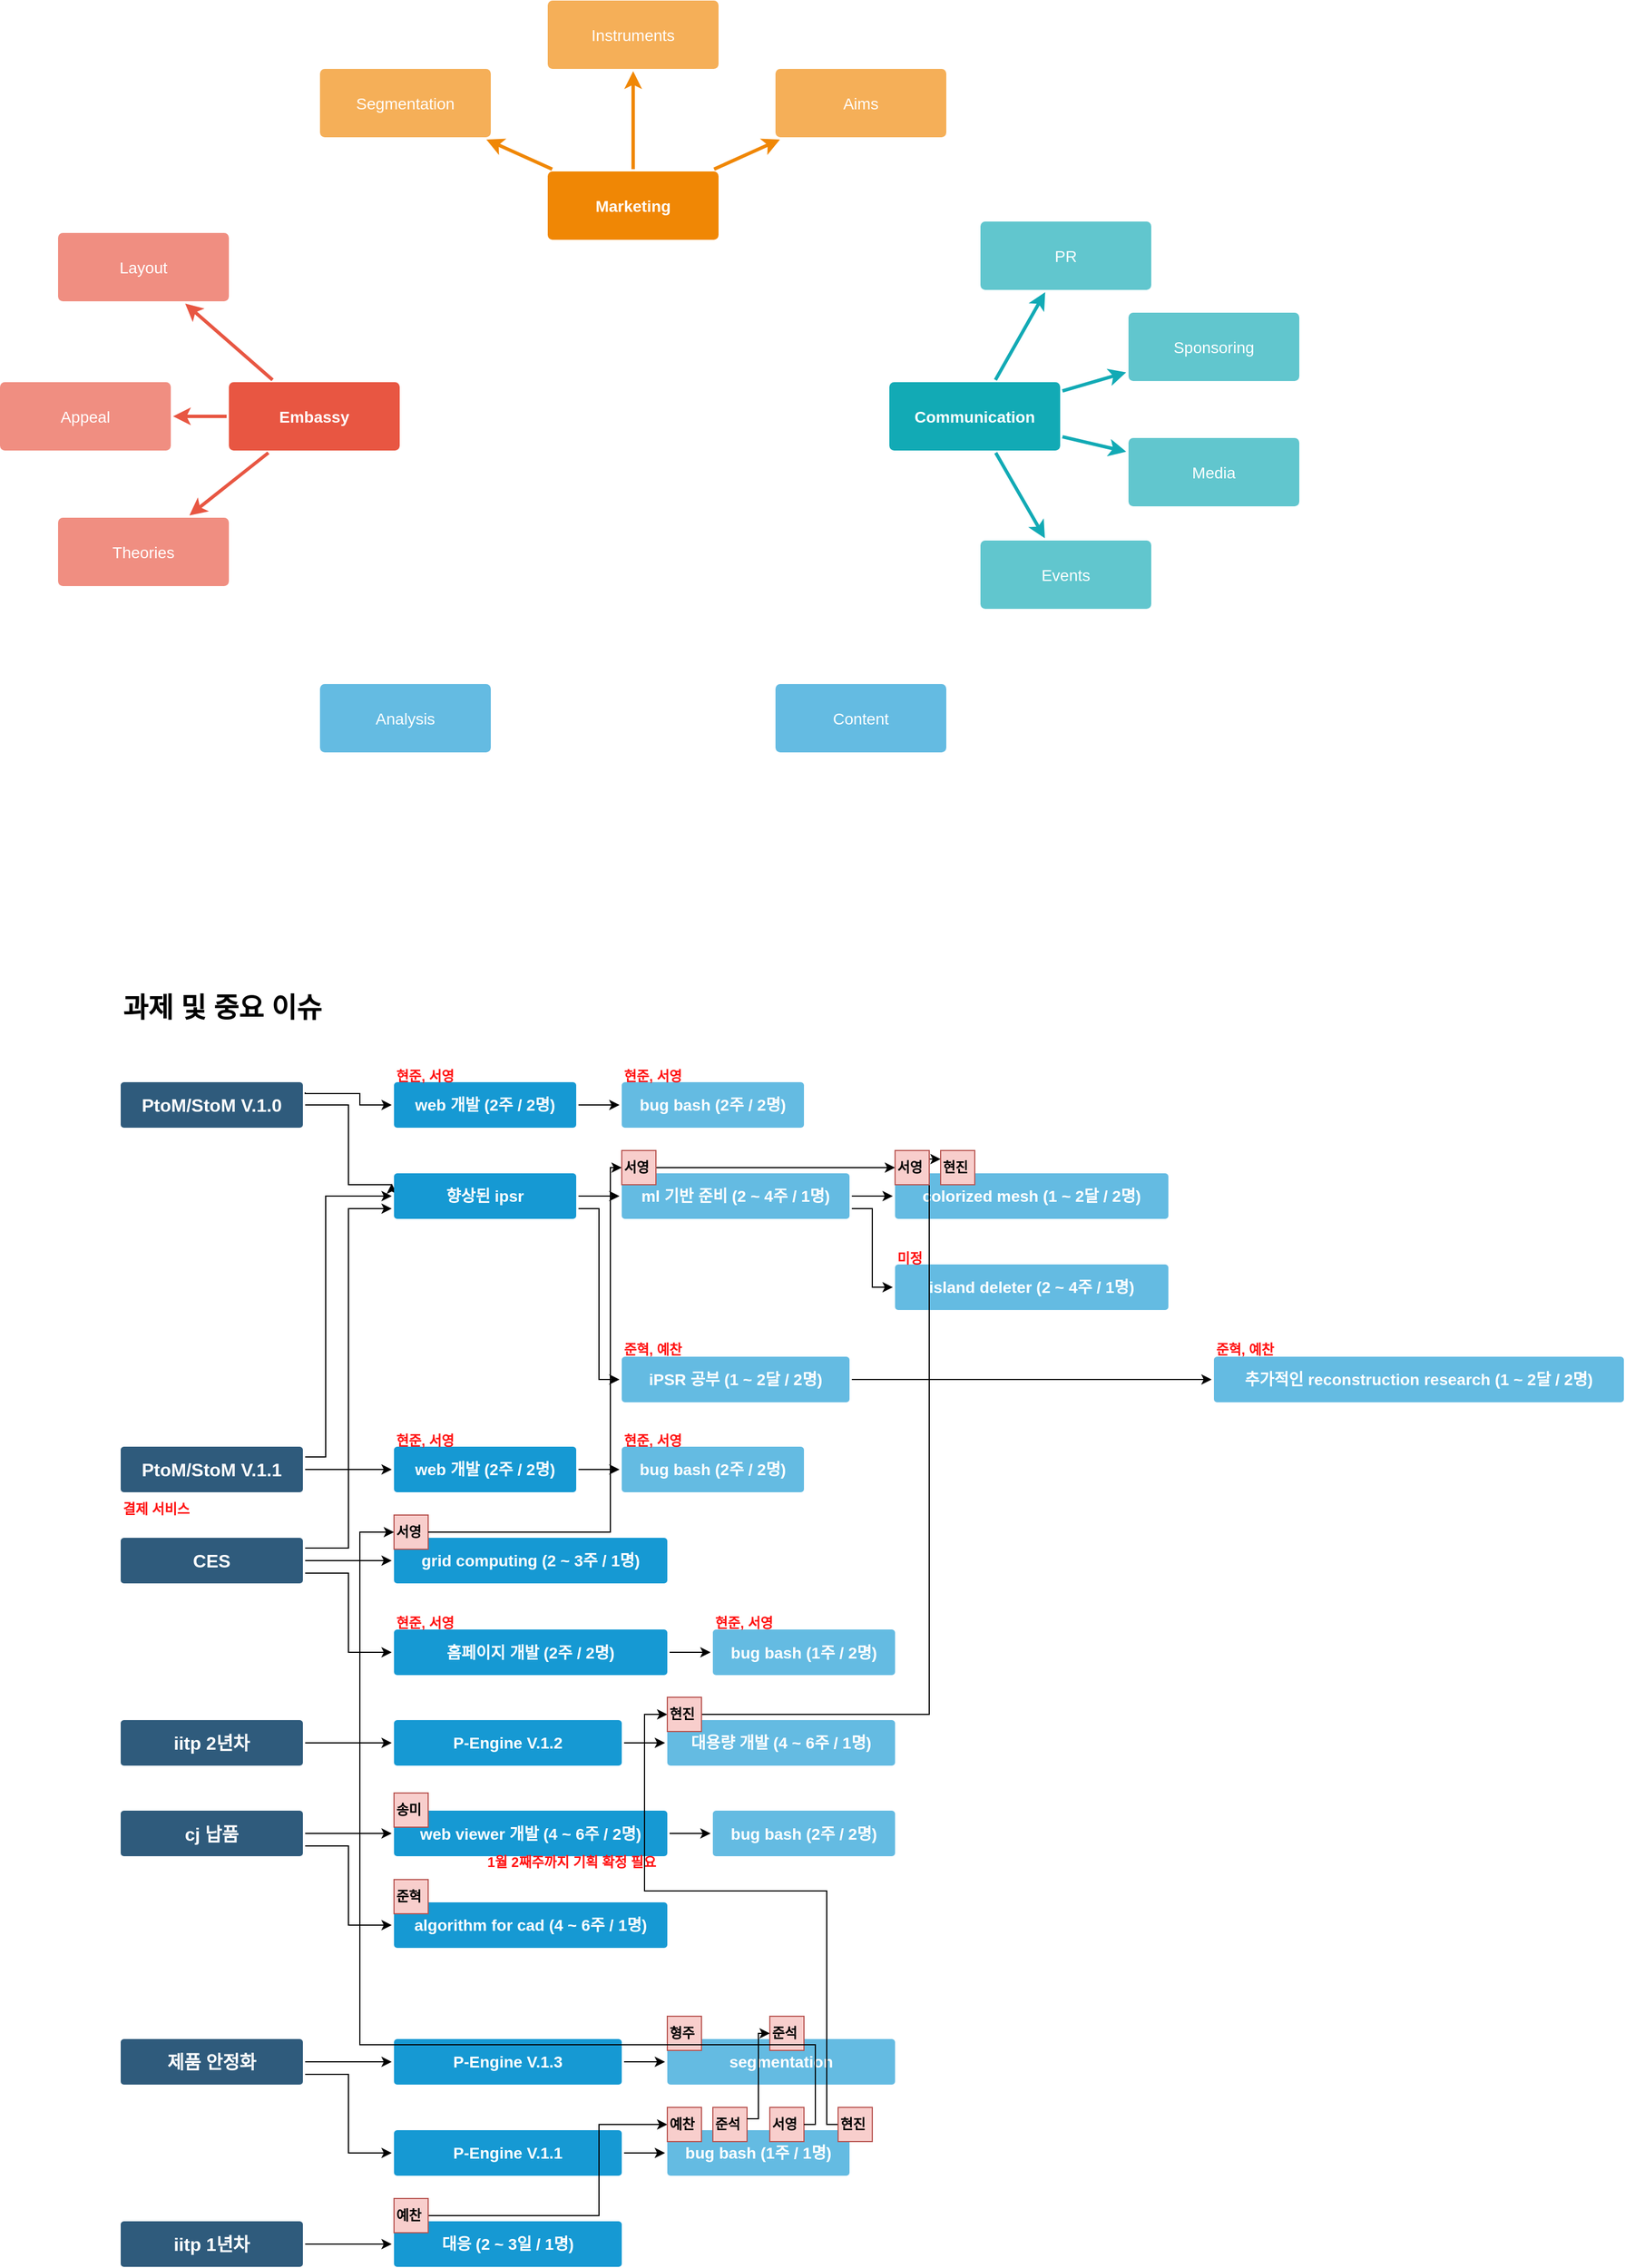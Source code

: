 <mxfile version="24.9.2">
  <diagram id="6a731a19-8d31-9384-78a2-239565b7b9f0" name="Page-1">
    <mxGraphModel dx="2605" dy="1318" grid="1" gridSize="10" guides="1" tooltips="1" connect="1" arrows="1" fold="1" page="1" pageScale="1" pageWidth="1169" pageHeight="827" background="none" math="0" shadow="0">
      <root>
        <mxCell id="0" />
        <mxCell id="1" parent="0" />
        <mxCell id="t5luededSkzGTPJ_G33P-1801" value="" style="edgeStyle=orthogonalEdgeStyle;rounded=0;orthogonalLoop=1;jettySize=auto;html=1;entryX=0;entryY=0.25;entryDx=0;entryDy=0;" edge="1" parent="1" source="1749" target="t5luededSkzGTPJ_G33P-1785">
          <mxGeometry relative="1" as="geometry">
            <Array as="points">
              <mxPoint x="320" y="1020" />
              <mxPoint x="320" y="1090" />
            </Array>
          </mxGeometry>
        </mxCell>
        <mxCell id="1749" value="PtoM/StoM V.1.0" style="rounded=1;whiteSpace=wrap;html=1;shadow=0;labelBackgroundColor=none;strokeColor=none;strokeWidth=3;fillColor=#2F5B7C;fontFamily=Helvetica;fontSize=16;fontColor=#FFFFFF;align=center;fontStyle=1;spacing=5;arcSize=7;perimeterSpacing=2;" parent="1" vertex="1">
          <mxGeometry x="120" y="1000" width="160" height="40" as="geometry" />
        </mxCell>
        <mxCell id="1750" value="" style="edgeStyle=none;rounded=1;jumpStyle=none;html=1;shadow=0;labelBackgroundColor=none;startArrow=none;startFill=0;jettySize=auto;orthogonalLoop=1;strokeColor=#E85642;strokeWidth=3;fontFamily=Helvetica;fontSize=14;fontColor=#FFFFFF;spacing=5;fontStyle=1;fillColor=#b0e3e6;" parent="1" source="1753" target="1756" edge="1">
          <mxGeometry relative="1" as="geometry" />
        </mxCell>
        <mxCell id="1751" value="" style="edgeStyle=none;rounded=1;jumpStyle=none;html=1;shadow=0;labelBackgroundColor=none;startArrow=none;startFill=0;jettySize=auto;orthogonalLoop=1;strokeColor=#E85642;strokeWidth=3;fontFamily=Helvetica;fontSize=14;fontColor=#FFFFFF;spacing=5;fontStyle=1;fillColor=#b0e3e6;" parent="1" source="1753" target="1755" edge="1">
          <mxGeometry relative="1" as="geometry" />
        </mxCell>
        <mxCell id="1752" value="" style="edgeStyle=none;rounded=1;jumpStyle=none;html=1;shadow=0;labelBackgroundColor=none;startArrow=none;startFill=0;jettySize=auto;orthogonalLoop=1;strokeColor=#E85642;strokeWidth=3;fontFamily=Helvetica;fontSize=14;fontColor=#FFFFFF;spacing=5;fontStyle=1;fillColor=#b0e3e6;" parent="1" source="1753" target="1754" edge="1">
          <mxGeometry relative="1" as="geometry" />
        </mxCell>
        <mxCell id="1753" value="Embassy" style="rounded=1;whiteSpace=wrap;html=1;shadow=0;labelBackgroundColor=none;strokeColor=none;strokeWidth=3;fillColor=#e85642;fontFamily=Helvetica;fontSize=14;fontColor=#FFFFFF;align=center;spacing=5;fontStyle=1;arcSize=7;perimeterSpacing=2;" parent="1" vertex="1">
          <mxGeometry x="215" y="385.5" width="150" height="60" as="geometry" />
        </mxCell>
        <mxCell id="1754" value="Theories" style="rounded=1;whiteSpace=wrap;html=1;shadow=0;labelBackgroundColor=none;strokeColor=none;strokeWidth=3;fillColor=#f08e81;fontFamily=Helvetica;fontSize=14;fontColor=#FFFFFF;align=center;spacing=5;fontStyle=0;arcSize=7;perimeterSpacing=2;" parent="1" vertex="1">
          <mxGeometry x="65" y="504.5" width="150" height="60" as="geometry" />
        </mxCell>
        <mxCell id="1755" value="Appeal" style="rounded=1;whiteSpace=wrap;html=1;shadow=0;labelBackgroundColor=none;strokeColor=none;strokeWidth=3;fillColor=#f08e81;fontFamily=Helvetica;fontSize=14;fontColor=#FFFFFF;align=center;spacing=5;fontStyle=0;arcSize=7;perimeterSpacing=2;" parent="1" vertex="1">
          <mxGeometry x="14" y="385.5" width="150" height="60" as="geometry" />
        </mxCell>
        <mxCell id="1756" value="Layout" style="rounded=1;whiteSpace=wrap;html=1;shadow=0;labelBackgroundColor=none;strokeColor=none;strokeWidth=3;fillColor=#f08e81;fontFamily=Helvetica;fontSize=14;fontColor=#FFFFFF;align=center;spacing=5;fontStyle=0;arcSize=7;perimeterSpacing=2;" parent="1" vertex="1">
          <mxGeometry x="65" y="254.5" width="150" height="60" as="geometry" />
        </mxCell>
        <mxCell id="t5luededSkzGTPJ_G33P-1802" value="" style="edgeStyle=orthogonalEdgeStyle;rounded=0;orthogonalLoop=1;jettySize=auto;html=1;" edge="1" parent="1" source="1760" target="1762">
          <mxGeometry relative="1" as="geometry" />
        </mxCell>
        <mxCell id="1760" value="web 개발 (2주 / 2명)" style="rounded=1;whiteSpace=wrap;html=1;shadow=0;labelBackgroundColor=none;strokeColor=none;strokeWidth=3;fillColor=#1699d3;fontFamily=Helvetica;fontSize=14;fontColor=#FFFFFF;align=center;spacing=5;fontStyle=1;arcSize=7;perimeterSpacing=2;" parent="1" vertex="1">
          <mxGeometry x="360" y="1000" width="160" height="40" as="geometry" />
        </mxCell>
        <mxCell id="1761" value="Content" style="rounded=1;whiteSpace=wrap;html=1;shadow=0;labelBackgroundColor=none;strokeColor=none;strokeWidth=3;fillColor=#64bbe2;fontFamily=Helvetica;fontSize=14;fontColor=#FFFFFF;align=center;spacing=5;arcSize=7;perimeterSpacing=2;" parent="1" vertex="1">
          <mxGeometry x="695" y="650.5" width="150" height="60" as="geometry" />
        </mxCell>
        <mxCell id="1762" value="&lt;span style=&quot;font-weight: 700;&quot;&gt;bug bash (2주 / 2명)&lt;/span&gt;" style="rounded=1;whiteSpace=wrap;html=1;shadow=0;labelBackgroundColor=none;strokeColor=none;strokeWidth=3;fillColor=#64bbe2;fontFamily=Helvetica;fontSize=14;fontColor=#FFFFFF;align=center;spacing=5;arcSize=7;perimeterSpacing=2;" parent="1" vertex="1">
          <mxGeometry x="560" y="1000" width="160" height="40" as="geometry" />
        </mxCell>
        <mxCell id="1763" value="Analysis" style="rounded=1;whiteSpace=wrap;html=1;shadow=0;labelBackgroundColor=none;strokeColor=none;strokeWidth=3;fillColor=#64bbe2;fontFamily=Helvetica;fontSize=14;fontColor=#FFFFFF;align=center;spacing=5;arcSize=7;perimeterSpacing=2;" parent="1" vertex="1">
          <mxGeometry x="295" y="650.5" width="150" height="60" as="geometry" />
        </mxCell>
        <mxCell id="1764" value="Marketing" style="rounded=1;whiteSpace=wrap;html=1;shadow=0;labelBackgroundColor=none;strokeColor=none;strokeWidth=3;fillColor=#F08705;fontFamily=Helvetica;fontSize=14;fontColor=#FFFFFF;align=center;spacing=5;fontStyle=1;arcSize=7;perimeterSpacing=2;" parent="1" vertex="1">
          <mxGeometry x="495" y="200.5" width="150" height="60" as="geometry" />
        </mxCell>
        <mxCell id="1765" value="Aims&lt;br&gt;" style="rounded=1;whiteSpace=wrap;html=1;shadow=0;labelBackgroundColor=none;strokeColor=none;strokeWidth=3;fillColor=#f5af58;fontFamily=Helvetica;fontSize=14;fontColor=#FFFFFF;align=center;spacing=5;arcSize=7;perimeterSpacing=2;" parent="1" vertex="1">
          <mxGeometry x="695" y="110.5" width="150" height="60" as="geometry" />
        </mxCell>
        <mxCell id="1766" value="" style="edgeStyle=none;rounded=0;jumpStyle=none;html=1;shadow=0;labelBackgroundColor=none;startArrow=none;startFill=0;endArrow=classic;endFill=1;jettySize=auto;orthogonalLoop=1;strokeColor=#F08705;strokeWidth=3;fontFamily=Helvetica;fontSize=14;fontColor=#FFFFFF;spacing=5;" parent="1" source="1764" target="1765" edge="1">
          <mxGeometry relative="1" as="geometry" />
        </mxCell>
        <mxCell id="1767" value="Instruments" style="rounded=1;whiteSpace=wrap;html=1;shadow=0;labelBackgroundColor=none;strokeColor=none;strokeWidth=3;fillColor=#f5af58;fontFamily=Helvetica;fontSize=14;fontColor=#FFFFFF;align=center;spacing=5;arcSize=7;perimeterSpacing=2;" parent="1" vertex="1">
          <mxGeometry x="495" y="50.5" width="150" height="60" as="geometry" />
        </mxCell>
        <mxCell id="1768" value="" style="edgeStyle=none;rounded=0;jumpStyle=none;html=1;shadow=0;labelBackgroundColor=none;startArrow=none;startFill=0;endArrow=classic;endFill=1;jettySize=auto;orthogonalLoop=1;strokeColor=#F08705;strokeWidth=3;fontFamily=Helvetica;fontSize=14;fontColor=#FFFFFF;spacing=5;" parent="1" source="1764" target="1767" edge="1">
          <mxGeometry relative="1" as="geometry" />
        </mxCell>
        <mxCell id="1769" value="Segmentation" style="rounded=1;whiteSpace=wrap;html=1;shadow=0;labelBackgroundColor=none;strokeColor=none;strokeWidth=3;fillColor=#f5af58;fontFamily=Helvetica;fontSize=14;fontColor=#FFFFFF;align=center;spacing=5;arcSize=7;perimeterSpacing=2;" parent="1" vertex="1">
          <mxGeometry x="295" y="110.5" width="150" height="60" as="geometry" />
        </mxCell>
        <mxCell id="1770" value="" style="edgeStyle=none;rounded=0;jumpStyle=none;html=1;shadow=0;labelBackgroundColor=none;startArrow=none;startFill=0;endArrow=classic;endFill=1;jettySize=auto;orthogonalLoop=1;strokeColor=#F08705;strokeWidth=3;fontFamily=Helvetica;fontSize=14;fontColor=#FFFFFF;spacing=5;" parent="1" source="1764" target="1769" edge="1">
          <mxGeometry relative="1" as="geometry" />
        </mxCell>
        <mxCell id="1771" value="Communication" style="rounded=1;whiteSpace=wrap;html=1;shadow=0;labelBackgroundColor=none;strokeColor=none;strokeWidth=3;fillColor=#12aab5;fontFamily=Helvetica;fontSize=14;fontColor=#FFFFFF;align=center;spacing=5;fontStyle=1;arcSize=7;perimeterSpacing=2;" parent="1" vertex="1">
          <mxGeometry x="795" y="385.5" width="150" height="60" as="geometry" />
        </mxCell>
        <mxCell id="1772" value="Events" style="rounded=1;whiteSpace=wrap;html=1;shadow=0;labelBackgroundColor=none;strokeColor=none;strokeWidth=3;fillColor=#61c6ce;fontFamily=Helvetica;fontSize=14;fontColor=#FFFFFF;align=center;spacing=5;fontStyle=0;arcSize=7;perimeterSpacing=2;" parent="1" vertex="1">
          <mxGeometry x="875" y="524.5" width="150" height="60" as="geometry" />
        </mxCell>
        <mxCell id="1773" value="" style="edgeStyle=none;rounded=1;jumpStyle=none;html=1;shadow=0;labelBackgroundColor=none;startArrow=none;startFill=0;jettySize=auto;orthogonalLoop=1;strokeColor=#12AAB5;strokeWidth=3;fontFamily=Helvetica;fontSize=14;fontColor=#FFFFFF;spacing=5;fontStyle=1;fillColor=#b0e3e6;" parent="1" source="1771" target="1772" edge="1">
          <mxGeometry relative="1" as="geometry" />
        </mxCell>
        <mxCell id="1774" value="Media" style="rounded=1;whiteSpace=wrap;html=1;shadow=0;labelBackgroundColor=none;strokeColor=none;strokeWidth=3;fillColor=#61c6ce;fontFamily=Helvetica;fontSize=14;fontColor=#FFFFFF;align=center;spacing=5;fontStyle=0;arcSize=7;perimeterSpacing=2;" parent="1" vertex="1">
          <mxGeometry x="1005" y="434.5" width="150" height="60" as="geometry" />
        </mxCell>
        <mxCell id="1775" value="" style="edgeStyle=none;rounded=1;jumpStyle=none;html=1;shadow=0;labelBackgroundColor=none;startArrow=none;startFill=0;jettySize=auto;orthogonalLoop=1;strokeColor=#12AAB5;strokeWidth=3;fontFamily=Helvetica;fontSize=14;fontColor=#FFFFFF;spacing=5;fontStyle=1;fillColor=#b0e3e6;" parent="1" source="1771" target="1774" edge="1">
          <mxGeometry relative="1" as="geometry" />
        </mxCell>
        <mxCell id="1776" value="Sponsoring" style="rounded=1;whiteSpace=wrap;html=1;shadow=0;labelBackgroundColor=none;strokeColor=none;strokeWidth=3;fillColor=#61c6ce;fontFamily=Helvetica;fontSize=14;fontColor=#FFFFFF;align=center;spacing=5;fontStyle=0;arcSize=7;perimeterSpacing=2;" parent="1" vertex="1">
          <mxGeometry x="1005" y="324.5" width="150" height="60" as="geometry" />
        </mxCell>
        <mxCell id="1777" value="" style="edgeStyle=none;rounded=1;jumpStyle=none;html=1;shadow=0;labelBackgroundColor=none;startArrow=none;startFill=0;jettySize=auto;orthogonalLoop=1;strokeColor=#12AAB5;strokeWidth=3;fontFamily=Helvetica;fontSize=14;fontColor=#FFFFFF;spacing=5;fontStyle=1;fillColor=#b0e3e6;" parent="1" source="1771" target="1776" edge="1">
          <mxGeometry relative="1" as="geometry" />
        </mxCell>
        <mxCell id="1778" value="PR" style="rounded=1;whiteSpace=wrap;html=1;shadow=0;labelBackgroundColor=none;strokeColor=none;strokeWidth=3;fillColor=#61c6ce;fontFamily=Helvetica;fontSize=14;fontColor=#FFFFFF;align=center;spacing=5;fontStyle=0;arcSize=7;perimeterSpacing=2;" parent="1" vertex="1">
          <mxGeometry x="875" y="244.5" width="150" height="60" as="geometry" />
        </mxCell>
        <mxCell id="1779" value="" style="edgeStyle=none;rounded=1;jumpStyle=none;html=1;shadow=0;labelBackgroundColor=none;startArrow=none;startFill=0;jettySize=auto;orthogonalLoop=1;strokeColor=#12AAB5;strokeWidth=3;fontFamily=Helvetica;fontSize=14;fontColor=#FFFFFF;spacing=5;fontStyle=1;fillColor=#b0e3e6;" parent="1" source="1771" target="1778" edge="1">
          <mxGeometry relative="1" as="geometry" />
        </mxCell>
        <mxCell id="t5luededSkzGTPJ_G33P-1779" value="과제 및 중요 이슈" style="text;html=1;align=left;verticalAlign=middle;whiteSpace=wrap;rounded=0;fontStyle=1;fontSize=24;" vertex="1" parent="1">
          <mxGeometry x="120" y="920" width="190" height="30" as="geometry" />
        </mxCell>
        <mxCell id="t5luededSkzGTPJ_G33P-1811" value="" style="edgeStyle=orthogonalEdgeStyle;rounded=0;orthogonalLoop=1;jettySize=auto;html=1;" edge="1" parent="1" source="t5luededSkzGTPJ_G33P-1780" target="t5luededSkzGTPJ_G33P-1793">
          <mxGeometry relative="1" as="geometry" />
        </mxCell>
        <mxCell id="t5luededSkzGTPJ_G33P-1821" style="edgeStyle=orthogonalEdgeStyle;rounded=0;orthogonalLoop=1;jettySize=auto;html=1;exitX=1;exitY=0.25;exitDx=0;exitDy=0;entryX=0;entryY=0.5;entryDx=0;entryDy=0;" edge="1" parent="1" source="t5luededSkzGTPJ_G33P-1780" target="t5luededSkzGTPJ_G33P-1785">
          <mxGeometry relative="1" as="geometry">
            <Array as="points">
              <mxPoint x="300" y="1329" />
              <mxPoint x="300" y="1100" />
            </Array>
          </mxGeometry>
        </mxCell>
        <mxCell id="t5luededSkzGTPJ_G33P-1780" value="PtoM/StoM V.1.1" style="rounded=1;whiteSpace=wrap;html=1;shadow=0;labelBackgroundColor=none;strokeColor=none;strokeWidth=3;fillColor=#2F5B7C;fontFamily=Helvetica;fontSize=16;fontColor=#FFFFFF;align=center;fontStyle=1;spacing=5;arcSize=7;perimeterSpacing=2;" vertex="1" parent="1">
          <mxGeometry x="120" y="1320" width="160" height="40" as="geometry" />
        </mxCell>
        <mxCell id="t5luededSkzGTPJ_G33P-1812" value="" style="edgeStyle=orthogonalEdgeStyle;rounded=0;orthogonalLoop=1;jettySize=auto;html=1;" edge="1" parent="1" source="t5luededSkzGTPJ_G33P-1781" target="t5luededSkzGTPJ_G33P-1795">
          <mxGeometry relative="1" as="geometry" />
        </mxCell>
        <mxCell id="t5luededSkzGTPJ_G33P-1817" style="edgeStyle=orthogonalEdgeStyle;rounded=0;orthogonalLoop=1;jettySize=auto;html=1;exitX=1;exitY=0.75;exitDx=0;exitDy=0;entryX=0;entryY=0.5;entryDx=0;entryDy=0;" edge="1" parent="1" source="t5luededSkzGTPJ_G33P-1781" target="t5luededSkzGTPJ_G33P-1796">
          <mxGeometry relative="1" as="geometry">
            <Array as="points">
              <mxPoint x="320" y="1431" />
              <mxPoint x="320" y="1501" />
            </Array>
          </mxGeometry>
        </mxCell>
        <mxCell id="t5luededSkzGTPJ_G33P-1781" value="CES" style="rounded=1;whiteSpace=wrap;html=1;shadow=0;labelBackgroundColor=none;strokeColor=none;strokeWidth=3;fillColor=#2F5B7C;fontFamily=Helvetica;fontSize=16;fontColor=#FFFFFF;align=center;fontStyle=1;spacing=5;arcSize=7;perimeterSpacing=2;" vertex="1" parent="1">
          <mxGeometry x="120" y="1400" width="160" height="40" as="geometry" />
        </mxCell>
        <mxCell id="t5luededSkzGTPJ_G33P-1816" value="" style="edgeStyle=orthogonalEdgeStyle;rounded=0;orthogonalLoop=1;jettySize=auto;html=1;" edge="1" parent="1" source="t5luededSkzGTPJ_G33P-1782" target="t5luededSkzGTPJ_G33P-1798">
          <mxGeometry relative="1" as="geometry" />
        </mxCell>
        <mxCell id="t5luededSkzGTPJ_G33P-1782" value="iitp 2년차" style="rounded=1;whiteSpace=wrap;html=1;shadow=0;labelBackgroundColor=none;strokeColor=none;strokeWidth=3;fillColor=#2F5B7C;fontFamily=Helvetica;fontSize=16;fontColor=#FFFFFF;align=center;fontStyle=1;spacing=5;arcSize=7;perimeterSpacing=2;" vertex="1" parent="1">
          <mxGeometry x="120" y="1560" width="160" height="40" as="geometry" />
        </mxCell>
        <mxCell id="t5luededSkzGTPJ_G33P-1815" value="" style="edgeStyle=orthogonalEdgeStyle;rounded=0;orthogonalLoop=1;jettySize=auto;html=1;" edge="1" parent="1" source="t5luededSkzGTPJ_G33P-1783" target="t5luededSkzGTPJ_G33P-1799">
          <mxGeometry relative="1" as="geometry" />
        </mxCell>
        <mxCell id="t5luededSkzGTPJ_G33P-1857" style="edgeStyle=orthogonalEdgeStyle;rounded=0;orthogonalLoop=1;jettySize=auto;html=1;exitX=1;exitY=0.75;exitDx=0;exitDy=0;entryX=0;entryY=0.5;entryDx=0;entryDy=0;" edge="1" parent="1" source="t5luededSkzGTPJ_G33P-1783" target="t5luededSkzGTPJ_G33P-1856">
          <mxGeometry relative="1" as="geometry">
            <Array as="points">
              <mxPoint x="320" y="1671" />
              <mxPoint x="320" y="1740" />
            </Array>
          </mxGeometry>
        </mxCell>
        <mxCell id="t5luededSkzGTPJ_G33P-1783" value="cj 납품" style="rounded=1;whiteSpace=wrap;html=1;shadow=0;labelBackgroundColor=none;strokeColor=none;strokeWidth=3;fillColor=#2F5B7C;fontFamily=Helvetica;fontSize=16;fontColor=#FFFFFF;align=center;fontStyle=1;spacing=5;arcSize=7;perimeterSpacing=2;" vertex="1" parent="1">
          <mxGeometry x="120" y="1639.5" width="160" height="40" as="geometry" />
        </mxCell>
        <mxCell id="t5luededSkzGTPJ_G33P-1805" value="" style="edgeStyle=orthogonalEdgeStyle;rounded=0;orthogonalLoop=1;jettySize=auto;html=1;" edge="1" parent="1" source="t5luededSkzGTPJ_G33P-1785" target="t5luededSkzGTPJ_G33P-1786">
          <mxGeometry relative="1" as="geometry" />
        </mxCell>
        <mxCell id="t5luededSkzGTPJ_G33P-1808" style="edgeStyle=orthogonalEdgeStyle;rounded=0;orthogonalLoop=1;jettySize=auto;html=1;exitX=1;exitY=0.75;exitDx=0;exitDy=0;entryX=0;entryY=0.5;entryDx=0;entryDy=0;" edge="1" parent="1" source="t5luededSkzGTPJ_G33P-1785" target="t5luededSkzGTPJ_G33P-1788">
          <mxGeometry relative="1" as="geometry">
            <Array as="points">
              <mxPoint x="540" y="1111" />
              <mxPoint x="540" y="1261" />
            </Array>
          </mxGeometry>
        </mxCell>
        <mxCell id="t5luededSkzGTPJ_G33P-1785" value="향상된 ipsr" style="rounded=1;whiteSpace=wrap;html=1;shadow=0;labelBackgroundColor=none;strokeColor=none;strokeWidth=3;fillColor=#1699d3;fontFamily=Helvetica;fontSize=14;fontColor=#FFFFFF;align=center;spacing=5;fontStyle=1;arcSize=7;perimeterSpacing=2;" vertex="1" parent="1">
          <mxGeometry x="360" y="1080" width="160" height="40" as="geometry" />
        </mxCell>
        <mxCell id="t5luededSkzGTPJ_G33P-1806" value="" style="edgeStyle=orthogonalEdgeStyle;rounded=0;orthogonalLoop=1;jettySize=auto;html=1;" edge="1" parent="1" source="t5luededSkzGTPJ_G33P-1786" target="t5luededSkzGTPJ_G33P-1787">
          <mxGeometry relative="1" as="geometry" />
        </mxCell>
        <mxCell id="t5luededSkzGTPJ_G33P-1807" style="edgeStyle=orthogonalEdgeStyle;rounded=0;orthogonalLoop=1;jettySize=auto;html=1;exitX=1;exitY=0.75;exitDx=0;exitDy=0;entryX=0;entryY=0.5;entryDx=0;entryDy=0;" edge="1" parent="1" source="t5luededSkzGTPJ_G33P-1786" target="t5luededSkzGTPJ_G33P-1792">
          <mxGeometry relative="1" as="geometry">
            <Array as="points">
              <mxPoint x="780" y="1111" />
              <mxPoint x="780" y="1180" />
            </Array>
          </mxGeometry>
        </mxCell>
        <mxCell id="t5luededSkzGTPJ_G33P-1786" value="&lt;b&gt;ml 기반 준비 (2 ~ 4주 / 1명)&lt;/b&gt;" style="rounded=1;whiteSpace=wrap;html=1;shadow=0;labelBackgroundColor=none;strokeColor=none;strokeWidth=3;fillColor=#64bbe2;fontFamily=Helvetica;fontSize=14;fontColor=#FFFFFF;align=center;spacing=5;arcSize=7;perimeterSpacing=2;" vertex="1" parent="1">
          <mxGeometry x="560" y="1080" width="200" height="40" as="geometry" />
        </mxCell>
        <mxCell id="t5luededSkzGTPJ_G33P-1787" value="&lt;b&gt;colorized mesh (1 ~ 2달 / 2명)&lt;/b&gt;" style="rounded=1;whiteSpace=wrap;html=1;shadow=0;labelBackgroundColor=none;strokeColor=none;strokeWidth=3;fillColor=#64bbe2;fontFamily=Helvetica;fontSize=14;fontColor=#FFFFFF;align=center;spacing=5;arcSize=7;perimeterSpacing=2;" vertex="1" parent="1">
          <mxGeometry x="800" y="1080" width="240" height="40" as="geometry" />
        </mxCell>
        <mxCell id="t5luededSkzGTPJ_G33P-1809" style="edgeStyle=orthogonalEdgeStyle;rounded=0;orthogonalLoop=1;jettySize=auto;html=1;" edge="1" parent="1" source="t5luededSkzGTPJ_G33P-1788" target="t5luededSkzGTPJ_G33P-1789">
          <mxGeometry relative="1" as="geometry" />
        </mxCell>
        <mxCell id="t5luededSkzGTPJ_G33P-1788" value="&lt;b&gt;iPSR 공부 (1 ~ 2달 / 2명)&lt;/b&gt;" style="rounded=1;whiteSpace=wrap;html=1;shadow=0;labelBackgroundColor=none;strokeColor=none;strokeWidth=3;fillColor=#64bbe2;fontFamily=Helvetica;fontSize=14;fontColor=#FFFFFF;align=center;spacing=5;arcSize=7;perimeterSpacing=2;" vertex="1" parent="1">
          <mxGeometry x="560" y="1241" width="200" height="40" as="geometry" />
        </mxCell>
        <mxCell id="t5luededSkzGTPJ_G33P-1789" value="&lt;b&gt;추가적인 reconstruction research (1 ~ 2달 / 2명)&lt;/b&gt;" style="rounded=1;whiteSpace=wrap;html=1;shadow=0;labelBackgroundColor=none;strokeColor=none;strokeWidth=3;fillColor=#64bbe2;fontFamily=Helvetica;fontSize=14;fontColor=#FFFFFF;align=center;spacing=5;arcSize=7;perimeterSpacing=2;" vertex="1" parent="1">
          <mxGeometry x="1080" y="1241" width="360" height="40" as="geometry" />
        </mxCell>
        <mxCell id="t5luededSkzGTPJ_G33P-1792" value="&lt;b&gt;island deleter (2 ~ 4주 / 1명)&lt;/b&gt;" style="rounded=1;whiteSpace=wrap;html=1;shadow=0;labelBackgroundColor=none;strokeColor=none;strokeWidth=3;fillColor=#64bbe2;fontFamily=Helvetica;fontSize=14;fontColor=#FFFFFF;align=center;spacing=5;arcSize=7;perimeterSpacing=2;" vertex="1" parent="1">
          <mxGeometry x="800" y="1160" width="240" height="40" as="geometry" />
        </mxCell>
        <mxCell id="t5luededSkzGTPJ_G33P-1810" value="" style="edgeStyle=orthogonalEdgeStyle;rounded=0;orthogonalLoop=1;jettySize=auto;html=1;" edge="1" parent="1" source="t5luededSkzGTPJ_G33P-1793" target="t5luededSkzGTPJ_G33P-1794">
          <mxGeometry relative="1" as="geometry" />
        </mxCell>
        <mxCell id="t5luededSkzGTPJ_G33P-1793" value="web 개발 (2주 / 2명)" style="rounded=1;whiteSpace=wrap;html=1;shadow=0;labelBackgroundColor=none;strokeColor=none;strokeWidth=3;fillColor=#1699d3;fontFamily=Helvetica;fontSize=14;fontColor=#FFFFFF;align=center;spacing=5;fontStyle=1;arcSize=7;perimeterSpacing=2;" vertex="1" parent="1">
          <mxGeometry x="360" y="1320" width="160" height="40" as="geometry" />
        </mxCell>
        <mxCell id="t5luededSkzGTPJ_G33P-1794" value="&lt;span style=&quot;font-weight: 700;&quot;&gt;bug bash (2주 / 2명)&lt;/span&gt;" style="rounded=1;whiteSpace=wrap;html=1;shadow=0;labelBackgroundColor=none;strokeColor=none;strokeWidth=3;fillColor=#64bbe2;fontFamily=Helvetica;fontSize=14;fontColor=#FFFFFF;align=center;spacing=5;arcSize=7;perimeterSpacing=2;" vertex="1" parent="1">
          <mxGeometry x="560" y="1320" width="160" height="40" as="geometry" />
        </mxCell>
        <mxCell id="t5luededSkzGTPJ_G33P-1795" value="grid computing (2 ~ 3주 / 1명)" style="rounded=1;whiteSpace=wrap;html=1;shadow=0;labelBackgroundColor=none;strokeColor=none;strokeWidth=3;fillColor=#1699d3;fontFamily=Helvetica;fontSize=14;fontColor=#FFFFFF;align=center;spacing=5;fontStyle=1;arcSize=7;perimeterSpacing=2;" vertex="1" parent="1">
          <mxGeometry x="360" y="1400" width="240" height="40" as="geometry" />
        </mxCell>
        <mxCell id="t5luededSkzGTPJ_G33P-1813" value="" style="edgeStyle=orthogonalEdgeStyle;rounded=0;orthogonalLoop=1;jettySize=auto;html=1;" edge="1" parent="1" source="t5luededSkzGTPJ_G33P-1796" target="t5luededSkzGTPJ_G33P-1797">
          <mxGeometry relative="1" as="geometry" />
        </mxCell>
        <mxCell id="t5luededSkzGTPJ_G33P-1796" value="홈페이지 개발 (2주 / 2명)" style="rounded=1;whiteSpace=wrap;html=1;shadow=0;labelBackgroundColor=none;strokeColor=none;strokeWidth=3;fillColor=#1699d3;fontFamily=Helvetica;fontSize=14;fontColor=#FFFFFF;align=center;spacing=5;fontStyle=1;arcSize=7;perimeterSpacing=2;" vertex="1" parent="1">
          <mxGeometry x="360" y="1480.5" width="240" height="40" as="geometry" />
        </mxCell>
        <mxCell id="t5luededSkzGTPJ_G33P-1797" value="&lt;span style=&quot;font-weight: 700;&quot;&gt;bug bash (1주 / 2명)&lt;/span&gt;" style="rounded=1;whiteSpace=wrap;html=1;shadow=0;labelBackgroundColor=none;strokeColor=none;strokeWidth=3;fillColor=#64bbe2;fontFamily=Helvetica;fontSize=14;fontColor=#FFFFFF;align=center;spacing=5;arcSize=7;perimeterSpacing=2;" vertex="1" parent="1">
          <mxGeometry x="640" y="1480.5" width="160" height="40" as="geometry" />
        </mxCell>
        <mxCell id="t5luededSkzGTPJ_G33P-1829" value="" style="edgeStyle=orthogonalEdgeStyle;rounded=0;orthogonalLoop=1;jettySize=auto;html=1;" edge="1" parent="1" source="t5luededSkzGTPJ_G33P-1798" target="t5luededSkzGTPJ_G33P-1828">
          <mxGeometry relative="1" as="geometry" />
        </mxCell>
        <mxCell id="t5luededSkzGTPJ_G33P-1798" value="P-Engine V.1.2" style="rounded=1;whiteSpace=wrap;html=1;shadow=0;labelBackgroundColor=none;strokeColor=none;strokeWidth=3;fillColor=#1699d3;fontFamily=Helvetica;fontSize=14;fontColor=#FFFFFF;align=center;spacing=5;fontStyle=1;arcSize=7;perimeterSpacing=2;" vertex="1" parent="1">
          <mxGeometry x="360" y="1560" width="200" height="40" as="geometry" />
        </mxCell>
        <mxCell id="t5luededSkzGTPJ_G33P-1814" value="" style="edgeStyle=orthogonalEdgeStyle;rounded=0;orthogonalLoop=1;jettySize=auto;html=1;" edge="1" parent="1" source="t5luededSkzGTPJ_G33P-1799" target="t5luededSkzGTPJ_G33P-1800">
          <mxGeometry relative="1" as="geometry">
            <Array as="points">
              <mxPoint x="620" y="1660" />
              <mxPoint x="620" y="1660" />
            </Array>
          </mxGeometry>
        </mxCell>
        <mxCell id="t5luededSkzGTPJ_G33P-1799" value="web viewer 개발 (4 ~ 6주 / 2명)" style="rounded=1;whiteSpace=wrap;html=1;shadow=0;labelBackgroundColor=none;strokeColor=none;strokeWidth=3;fillColor=#1699d3;fontFamily=Helvetica;fontSize=14;fontColor=#FFFFFF;align=center;spacing=5;fontStyle=1;arcSize=7;perimeterSpacing=2;" vertex="1" parent="1">
          <mxGeometry x="360" y="1639.5" width="240" height="40" as="geometry" />
        </mxCell>
        <mxCell id="t5luededSkzGTPJ_G33P-1800" value="&lt;span style=&quot;font-weight: 700;&quot;&gt;bug bash (2주 / 2명)&lt;/span&gt;" style="rounded=1;whiteSpace=wrap;html=1;shadow=0;labelBackgroundColor=none;strokeColor=none;strokeWidth=3;fillColor=#64bbe2;fontFamily=Helvetica;fontSize=14;fontColor=#FFFFFF;align=center;spacing=5;arcSize=7;perimeterSpacing=2;" vertex="1" parent="1">
          <mxGeometry x="640" y="1639.5" width="160" height="40" as="geometry" />
        </mxCell>
        <mxCell id="t5luededSkzGTPJ_G33P-1804" value="" style="edgeStyle=orthogonalEdgeStyle;rounded=0;orthogonalLoop=1;jettySize=auto;html=1;entryX=0;entryY=0.5;entryDx=0;entryDy=0;exitX=1;exitY=0.25;exitDx=0;exitDy=0;" edge="1" parent="1" source="1749" target="1760">
          <mxGeometry relative="1" as="geometry">
            <mxPoint x="292" y="1030" as="sourcePoint" />
            <mxPoint x="368" y="1110" as="targetPoint" />
            <Array as="points">
              <mxPoint x="282" y="1010" />
              <mxPoint x="330" y="1010" />
              <mxPoint x="330" y="1020" />
            </Array>
          </mxGeometry>
        </mxCell>
        <mxCell id="t5luededSkzGTPJ_G33P-1818" value="1월 2째주까지 기획 확정 필요" style="text;html=1;align=left;verticalAlign=middle;whiteSpace=wrap;rounded=0;fontStyle=1;fontSize=12;fontColor=#FF1212;" vertex="1" parent="1">
          <mxGeometry x="440" y="1670" width="330" height="30" as="geometry" />
        </mxCell>
        <mxCell id="t5luededSkzGTPJ_G33P-1820" style="edgeStyle=orthogonalEdgeStyle;rounded=0;orthogonalLoop=1;jettySize=auto;html=1;entryX=0;entryY=0.75;entryDx=0;entryDy=0;exitX=1;exitY=0.25;exitDx=0;exitDy=0;" edge="1" parent="1" source="t5luededSkzGTPJ_G33P-1781" target="t5luededSkzGTPJ_G33P-1785">
          <mxGeometry relative="1" as="geometry">
            <Array as="points">
              <mxPoint x="320" y="1409" />
              <mxPoint x="320" y="1111" />
            </Array>
          </mxGeometry>
        </mxCell>
        <mxCell id="t5luededSkzGTPJ_G33P-1819" value="결제 서비스" style="text;html=1;align=left;verticalAlign=middle;whiteSpace=wrap;rounded=0;fontStyle=1;fontSize=12;fontColor=#FF1212;" vertex="1" parent="1">
          <mxGeometry x="120" y="1360" width="330" height="30" as="geometry" />
        </mxCell>
        <mxCell id="t5luededSkzGTPJ_G33P-1828" value="&lt;span style=&quot;font-weight: 700;&quot;&gt;대용량 개발 (4 ~ 6주 / 1명)&lt;/span&gt;" style="rounded=1;whiteSpace=wrap;html=1;shadow=0;labelBackgroundColor=none;strokeColor=none;strokeWidth=3;fillColor=#64bbe2;fontFamily=Helvetica;fontSize=14;fontColor=#FFFFFF;align=center;spacing=5;arcSize=7;perimeterSpacing=2;" vertex="1" parent="1">
          <mxGeometry x="600" y="1560" width="200" height="40" as="geometry" />
        </mxCell>
        <mxCell id="t5luededSkzGTPJ_G33P-1830" value="" style="edgeStyle=orthogonalEdgeStyle;rounded=0;orthogonalLoop=1;jettySize=auto;html=1;" edge="1" parent="1" source="t5luededSkzGTPJ_G33P-1831" target="t5luededSkzGTPJ_G33P-1833">
          <mxGeometry relative="1" as="geometry" />
        </mxCell>
        <mxCell id="t5luededSkzGTPJ_G33P-1837" style="edgeStyle=orthogonalEdgeStyle;rounded=0;orthogonalLoop=1;jettySize=auto;html=1;exitX=1;exitY=0.75;exitDx=0;exitDy=0;entryX=0;entryY=0.5;entryDx=0;entryDy=0;" edge="1" parent="1" source="t5luededSkzGTPJ_G33P-1831" target="t5luededSkzGTPJ_G33P-1836">
          <mxGeometry relative="1" as="geometry">
            <Array as="points">
              <mxPoint x="320" y="1871" />
              <mxPoint x="320" y="1940" />
            </Array>
          </mxGeometry>
        </mxCell>
        <mxCell id="t5luededSkzGTPJ_G33P-1831" value="제품 안정화" style="rounded=1;whiteSpace=wrap;html=1;shadow=0;labelBackgroundColor=none;strokeColor=none;strokeWidth=3;fillColor=#2F5B7C;fontFamily=Helvetica;fontSize=16;fontColor=#FFFFFF;align=center;fontStyle=1;spacing=5;arcSize=7;perimeterSpacing=2;" vertex="1" parent="1">
          <mxGeometry x="120" y="1840" width="160" height="40" as="geometry" />
        </mxCell>
        <mxCell id="t5luededSkzGTPJ_G33P-1832" value="" style="edgeStyle=orthogonalEdgeStyle;rounded=0;orthogonalLoop=1;jettySize=auto;html=1;" edge="1" parent="1" source="t5luededSkzGTPJ_G33P-1833" target="t5luededSkzGTPJ_G33P-1835">
          <mxGeometry relative="1" as="geometry" />
        </mxCell>
        <mxCell id="t5luededSkzGTPJ_G33P-1833" value="P-Engine V.1.3" style="rounded=1;whiteSpace=wrap;html=1;shadow=0;labelBackgroundColor=none;strokeColor=none;strokeWidth=3;fillColor=#1699d3;fontFamily=Helvetica;fontSize=14;fontColor=#FFFFFF;align=center;spacing=5;fontStyle=1;arcSize=7;perimeterSpacing=2;" vertex="1" parent="1">
          <mxGeometry x="360" y="1840" width="200" height="40" as="geometry" />
        </mxCell>
        <mxCell id="t5luededSkzGTPJ_G33P-1835" value="&lt;span style=&quot;font-weight: 700;&quot;&gt;segmentation&lt;/span&gt;" style="rounded=1;whiteSpace=wrap;html=1;shadow=0;labelBackgroundColor=none;strokeColor=none;strokeWidth=3;fillColor=#64bbe2;fontFamily=Helvetica;fontSize=14;fontColor=#FFFFFF;align=center;spacing=5;arcSize=7;perimeterSpacing=2;" vertex="1" parent="1">
          <mxGeometry x="600" y="1840" width="200" height="40" as="geometry" />
        </mxCell>
        <mxCell id="t5luededSkzGTPJ_G33P-1843" value="" style="edgeStyle=orthogonalEdgeStyle;rounded=0;orthogonalLoop=1;jettySize=auto;html=1;entryX=0;entryY=0.5;entryDx=0;entryDy=0;" edge="1" parent="1" source="t5luededSkzGTPJ_G33P-1836" target="t5luededSkzGTPJ_G33P-1841">
          <mxGeometry relative="1" as="geometry" />
        </mxCell>
        <mxCell id="t5luededSkzGTPJ_G33P-1836" value="P-Engine V.1.1" style="rounded=1;whiteSpace=wrap;html=1;shadow=0;labelBackgroundColor=none;strokeColor=none;strokeWidth=3;fillColor=#1699d3;fontFamily=Helvetica;fontSize=14;fontColor=#FFFFFF;align=center;spacing=5;fontStyle=1;arcSize=7;perimeterSpacing=2;" vertex="1" parent="1">
          <mxGeometry x="360" y="1920" width="200" height="40" as="geometry" />
        </mxCell>
        <mxCell id="t5luededSkzGTPJ_G33P-1841" value="&lt;span style=&quot;font-weight: 700;&quot;&gt;bug bash (1주 / 1명)&lt;/span&gt;" style="rounded=1;whiteSpace=wrap;html=1;shadow=0;labelBackgroundColor=none;strokeColor=none;strokeWidth=3;fillColor=#64bbe2;fontFamily=Helvetica;fontSize=14;fontColor=#FFFFFF;align=center;spacing=5;arcSize=7;perimeterSpacing=2;" vertex="1" parent="1">
          <mxGeometry x="600" y="1920" width="160" height="40" as="geometry" />
        </mxCell>
        <mxCell id="t5luededSkzGTPJ_G33P-1872" style="edgeStyle=orthogonalEdgeStyle;rounded=0;orthogonalLoop=1;jettySize=auto;html=1;entryX=0;entryY=0.5;entryDx=0;entryDy=0;exitX=1;exitY=0.5;exitDx=0;exitDy=0;" edge="1" parent="1" source="t5luededSkzGTPJ_G33P-1842">
          <mxGeometry relative="1" as="geometry">
            <mxPoint x="600" y="1555" as="targetPoint" />
            <Array as="points">
              <mxPoint x="740" y="1915" />
              <mxPoint x="740" y="1710" />
              <mxPoint x="580" y="1710" />
              <mxPoint x="580" y="1555" />
            </Array>
          </mxGeometry>
        </mxCell>
        <mxCell id="t5luededSkzGTPJ_G33P-1842" value="현진" style="text;html=1;align=left;verticalAlign=middle;whiteSpace=wrap;rounded=0;fontStyle=1;fontSize=12;fillColor=#f8cecc;strokeColor=#b85450;" vertex="1" parent="1">
          <mxGeometry x="750" y="1900" width="30" height="30" as="geometry" />
        </mxCell>
        <mxCell id="t5luededSkzGTPJ_G33P-1846" value="현준, 서영" style="text;html=1;align=left;verticalAlign=middle;whiteSpace=wrap;rounded=0;fontStyle=1;fontSize=12;fontColor=#FF1212;" vertex="1" parent="1">
          <mxGeometry x="360" y="1460" width="210" height="30" as="geometry" />
        </mxCell>
        <mxCell id="t5luededSkzGTPJ_G33P-1847" value="현준, 서영" style="text;html=1;align=left;verticalAlign=middle;whiteSpace=wrap;rounded=0;fontStyle=1;fontSize=12;fontColor=#FF1212;" vertex="1" parent="1">
          <mxGeometry x="360" y="1300" width="210" height="30" as="geometry" />
        </mxCell>
        <mxCell id="t5luededSkzGTPJ_G33P-1848" value="현준, 서영" style="text;html=1;align=left;verticalAlign=middle;whiteSpace=wrap;rounded=0;fontStyle=1;fontSize=12;fontColor=#FF1212;" vertex="1" parent="1">
          <mxGeometry x="360" y="980" width="210" height="30" as="geometry" />
        </mxCell>
        <mxCell id="t5luededSkzGTPJ_G33P-1849" value="현준, 서영" style="text;html=1;align=left;verticalAlign=middle;whiteSpace=wrap;rounded=0;fontStyle=1;fontSize=12;fontColor=#FF1212;" vertex="1" parent="1">
          <mxGeometry x="560" y="980" width="210" height="30" as="geometry" />
        </mxCell>
        <mxCell id="t5luededSkzGTPJ_G33P-1850" value="현준, 서영" style="text;html=1;align=left;verticalAlign=middle;whiteSpace=wrap;rounded=0;fontStyle=1;fontSize=12;fontColor=#FF1212;" vertex="1" parent="1">
          <mxGeometry x="560" y="1300" width="210" height="30" as="geometry" />
        </mxCell>
        <mxCell id="t5luededSkzGTPJ_G33P-1851" value="준혁, 예찬" style="text;html=1;align=left;verticalAlign=middle;whiteSpace=wrap;rounded=0;fontStyle=1;fontSize=12;fontColor=#FF1212;" vertex="1" parent="1">
          <mxGeometry x="560" y="1220" width="210" height="30" as="geometry" />
        </mxCell>
        <mxCell id="t5luededSkzGTPJ_G33P-1852" value="준혁, 예찬" style="text;html=1;align=left;verticalAlign=middle;whiteSpace=wrap;rounded=0;fontStyle=1;fontSize=12;fontColor=#FF1212;" vertex="1" parent="1">
          <mxGeometry x="1080" y="1220" width="210" height="30" as="geometry" />
        </mxCell>
        <mxCell id="t5luededSkzGTPJ_G33P-1853" value="미정" style="text;html=1;align=left;verticalAlign=middle;whiteSpace=wrap;rounded=0;fontStyle=1;fontSize=12;fontColor=#FF1212;" vertex="1" parent="1">
          <mxGeometry x="800" y="1140" width="210" height="30" as="geometry" />
        </mxCell>
        <mxCell id="t5luededSkzGTPJ_G33P-1855" value="현준, 서영" style="text;html=1;align=left;verticalAlign=middle;whiteSpace=wrap;rounded=0;fontStyle=1;fontSize=12;fontColor=#FF1212;" vertex="1" parent="1">
          <mxGeometry x="640" y="1460" width="210" height="30" as="geometry" />
        </mxCell>
        <mxCell id="t5luededSkzGTPJ_G33P-1856" value="algorithm for cad (4 ~ 6주 / 1명)" style="rounded=1;whiteSpace=wrap;html=1;shadow=0;labelBackgroundColor=none;strokeColor=none;strokeWidth=3;fillColor=#1699d3;fontFamily=Helvetica;fontSize=14;fontColor=#FFFFFF;align=center;spacing=5;fontStyle=1;arcSize=7;perimeterSpacing=2;" vertex="1" parent="1">
          <mxGeometry x="360" y="1720" width="240" height="40" as="geometry" />
        </mxCell>
        <mxCell id="t5luededSkzGTPJ_G33P-1858" value="준혁" style="text;html=1;align=left;verticalAlign=middle;whiteSpace=wrap;rounded=0;fontStyle=1;fontSize=12;fillColor=#f8cecc;strokeColor=#b85450;" vertex="1" parent="1">
          <mxGeometry x="360" y="1700" width="30" height="30" as="geometry" />
        </mxCell>
        <mxCell id="t5luededSkzGTPJ_G33P-1862" value="" style="edgeStyle=orthogonalEdgeStyle;rounded=0;orthogonalLoop=1;jettySize=auto;html=1;" edge="1" parent="1" source="t5luededSkzGTPJ_G33P-1859" target="t5luededSkzGTPJ_G33P-1860">
          <mxGeometry relative="1" as="geometry" />
        </mxCell>
        <mxCell id="t5luededSkzGTPJ_G33P-1859" value="iitp 1년차" style="rounded=1;whiteSpace=wrap;html=1;shadow=0;labelBackgroundColor=none;strokeColor=none;strokeWidth=3;fillColor=#2F5B7C;fontFamily=Helvetica;fontSize=16;fontColor=#FFFFFF;align=center;fontStyle=1;spacing=5;arcSize=7;perimeterSpacing=2;" vertex="1" parent="1">
          <mxGeometry x="120" y="2000" width="160" height="40" as="geometry" />
        </mxCell>
        <mxCell id="t5luededSkzGTPJ_G33P-1860" value="대응 (2 ~ 3일 / 1명)" style="rounded=1;whiteSpace=wrap;html=1;shadow=0;labelBackgroundColor=none;strokeColor=none;strokeWidth=3;fillColor=#1699d3;fontFamily=Helvetica;fontSize=14;fontColor=#FFFFFF;align=center;spacing=5;fontStyle=1;arcSize=7;perimeterSpacing=2;" vertex="1" parent="1">
          <mxGeometry x="360" y="2000" width="200" height="40" as="geometry" />
        </mxCell>
        <mxCell id="t5luededSkzGTPJ_G33P-1865" style="edgeStyle=orthogonalEdgeStyle;rounded=0;orthogonalLoop=1;jettySize=auto;html=1;entryX=0;entryY=0.5;entryDx=0;entryDy=0;" edge="1" parent="1" source="t5luededSkzGTPJ_G33P-1863" target="t5luededSkzGTPJ_G33P-1864">
          <mxGeometry relative="1" as="geometry">
            <Array as="points">
              <mxPoint x="540" y="1995" />
              <mxPoint x="540" y="1915" />
            </Array>
          </mxGeometry>
        </mxCell>
        <mxCell id="t5luededSkzGTPJ_G33P-1863" value="예찬" style="text;html=1;align=left;verticalAlign=middle;whiteSpace=wrap;rounded=0;fontStyle=1;fontSize=12;fillColor=#f8cecc;strokeColor=#b85450;" vertex="1" parent="1">
          <mxGeometry x="360" y="1980" width="30" height="30" as="geometry" />
        </mxCell>
        <mxCell id="t5luededSkzGTPJ_G33P-1864" value="예찬" style="text;html=1;align=left;verticalAlign=middle;whiteSpace=wrap;rounded=0;fontStyle=1;fontSize=12;fillColor=#f8cecc;strokeColor=#b85450;" vertex="1" parent="1">
          <mxGeometry x="600" y="1900" width="30" height="30" as="geometry" />
        </mxCell>
        <mxCell id="t5luededSkzGTPJ_G33P-1866" value="준석" style="text;html=1;align=left;verticalAlign=middle;whiteSpace=wrap;rounded=0;fontStyle=1;fontSize=12;fillColor=#f8cecc;strokeColor=#b85450;" vertex="1" parent="1">
          <mxGeometry x="640" y="1900" width="30" height="30" as="geometry" />
        </mxCell>
        <mxCell id="t5luededSkzGTPJ_G33P-1867" value="준석" style="text;html=1;align=left;verticalAlign=middle;whiteSpace=wrap;rounded=0;fontStyle=1;fontSize=12;fillColor=#f8cecc;strokeColor=#b85450;" vertex="1" parent="1">
          <mxGeometry x="690" y="1820" width="30" height="30" as="geometry" />
        </mxCell>
        <mxCell id="t5luededSkzGTPJ_G33P-1868" value="형주" style="text;html=1;align=left;verticalAlign=middle;whiteSpace=wrap;rounded=0;fontStyle=1;fontSize=12;fillColor=#f8cecc;strokeColor=#b85450;" vertex="1" parent="1">
          <mxGeometry x="600" y="1820" width="30" height="30" as="geometry" />
        </mxCell>
        <mxCell id="t5luededSkzGTPJ_G33P-1870" style="edgeStyle=orthogonalEdgeStyle;rounded=0;orthogonalLoop=1;jettySize=auto;html=1;entryX=0;entryY=0.5;entryDx=0;entryDy=0;" edge="1" parent="1" target="t5luededSkzGTPJ_G33P-1867">
          <mxGeometry relative="1" as="geometry">
            <mxPoint x="670" y="1910" as="sourcePoint" />
            <mxPoint x="880" y="1830" as="targetPoint" />
            <Array as="points">
              <mxPoint x="680" y="1910" />
            </Array>
          </mxGeometry>
        </mxCell>
        <mxCell id="t5luededSkzGTPJ_G33P-1875" value="" style="edgeStyle=orthogonalEdgeStyle;rounded=0;orthogonalLoop=1;jettySize=auto;html=1;entryX=0;entryY=0.25;entryDx=0;entryDy=0;" edge="1" parent="1" source="t5luededSkzGTPJ_G33P-1873" target="t5luededSkzGTPJ_G33P-1874">
          <mxGeometry relative="1" as="geometry">
            <Array as="points">
              <mxPoint x="830" y="1555" />
              <mxPoint x="830" y="1068" />
            </Array>
          </mxGeometry>
        </mxCell>
        <mxCell id="t5luededSkzGTPJ_G33P-1873" value="현진" style="text;html=1;align=left;verticalAlign=middle;whiteSpace=wrap;rounded=0;fontStyle=1;fontSize=12;fillColor=#f8cecc;strokeColor=#b85450;" vertex="1" parent="1">
          <mxGeometry x="600" y="1540" width="30" height="30" as="geometry" />
        </mxCell>
        <mxCell id="t5luededSkzGTPJ_G33P-1874" value="현진" style="text;html=1;align=left;verticalAlign=middle;whiteSpace=wrap;rounded=0;fontStyle=1;fontSize=12;fillColor=#f8cecc;strokeColor=#b85450;" vertex="1" parent="1">
          <mxGeometry x="840" y="1060" width="30" height="30" as="geometry" />
        </mxCell>
        <mxCell id="t5luededSkzGTPJ_G33P-1876" value="송미" style="text;html=1;align=left;verticalAlign=middle;whiteSpace=wrap;rounded=0;fontStyle=1;fontSize=12;fillColor=#f8cecc;strokeColor=#b85450;" vertex="1" parent="1">
          <mxGeometry x="360" y="1624" width="30" height="30" as="geometry" />
        </mxCell>
        <mxCell id="t5luededSkzGTPJ_G33P-1877" value="서영" style="text;html=1;align=left;verticalAlign=middle;whiteSpace=wrap;rounded=0;fontStyle=1;fontSize=12;fillColor=#f8cecc;strokeColor=#b85450;" vertex="1" parent="1">
          <mxGeometry x="360" y="1380" width="30" height="30" as="geometry" />
        </mxCell>
        <mxCell id="t5luededSkzGTPJ_G33P-1878" value="서영" style="text;html=1;align=left;verticalAlign=middle;whiteSpace=wrap;rounded=0;fontStyle=1;fontSize=12;fillColor=#f8cecc;strokeColor=#b85450;" vertex="1" parent="1">
          <mxGeometry x="690" y="1900" width="30" height="30" as="geometry" />
        </mxCell>
        <mxCell id="t5luededSkzGTPJ_G33P-1879" style="edgeStyle=orthogonalEdgeStyle;rounded=0;orthogonalLoop=1;jettySize=auto;html=1;entryX=0;entryY=0.5;entryDx=0;entryDy=0;exitX=1;exitY=0.5;exitDx=0;exitDy=0;" edge="1" parent="1" source="t5luededSkzGTPJ_G33P-1878" target="t5luededSkzGTPJ_G33P-1877">
          <mxGeometry relative="1" as="geometry">
            <mxPoint x="680" y="1920" as="sourcePoint" />
            <mxPoint x="700" y="1845" as="targetPoint" />
            <Array as="points">
              <mxPoint x="730" y="1915" />
              <mxPoint x="730" y="1845" />
              <mxPoint x="330" y="1845" />
              <mxPoint x="330" y="1395" />
            </Array>
          </mxGeometry>
        </mxCell>
        <mxCell id="t5luededSkzGTPJ_G33P-1880" value="" style="edgeStyle=orthogonalEdgeStyle;rounded=0;orthogonalLoop=1;jettySize=auto;html=1;exitX=1;exitY=0.5;exitDx=0;exitDy=0;entryX=0;entryY=0.5;entryDx=0;entryDy=0;" edge="1" parent="1" source="t5luededSkzGTPJ_G33P-1877" target="t5luededSkzGTPJ_G33P-1881">
          <mxGeometry relative="1" as="geometry">
            <mxPoint x="532" y="1350" as="sourcePoint" />
            <mxPoint x="740" y="1160" as="targetPoint" />
            <Array as="points">
              <mxPoint x="550" y="1395" />
              <mxPoint x="550" y="1075" />
            </Array>
          </mxGeometry>
        </mxCell>
        <mxCell id="t5luededSkzGTPJ_G33P-1883" value="" style="edgeStyle=orthogonalEdgeStyle;rounded=0;orthogonalLoop=1;jettySize=auto;html=1;entryX=0;entryY=0.5;entryDx=0;entryDy=0;" edge="1" parent="1" source="t5luededSkzGTPJ_G33P-1881" target="t5luededSkzGTPJ_G33P-1882">
          <mxGeometry relative="1" as="geometry" />
        </mxCell>
        <mxCell id="t5luededSkzGTPJ_G33P-1881" value="서영" style="text;html=1;align=left;verticalAlign=middle;whiteSpace=wrap;rounded=0;fontStyle=1;fontSize=12;fillColor=#f8cecc;strokeColor=#b85450;" vertex="1" parent="1">
          <mxGeometry x="560" y="1060" width="30" height="30" as="geometry" />
        </mxCell>
        <mxCell id="t5luededSkzGTPJ_G33P-1882" value="서영" style="text;html=1;align=left;verticalAlign=middle;whiteSpace=wrap;rounded=0;fontStyle=1;fontSize=12;fillColor=#f8cecc;strokeColor=#b85450;" vertex="1" parent="1">
          <mxGeometry x="800" y="1060" width="30" height="30" as="geometry" />
        </mxCell>
      </root>
    </mxGraphModel>
  </diagram>
</mxfile>
